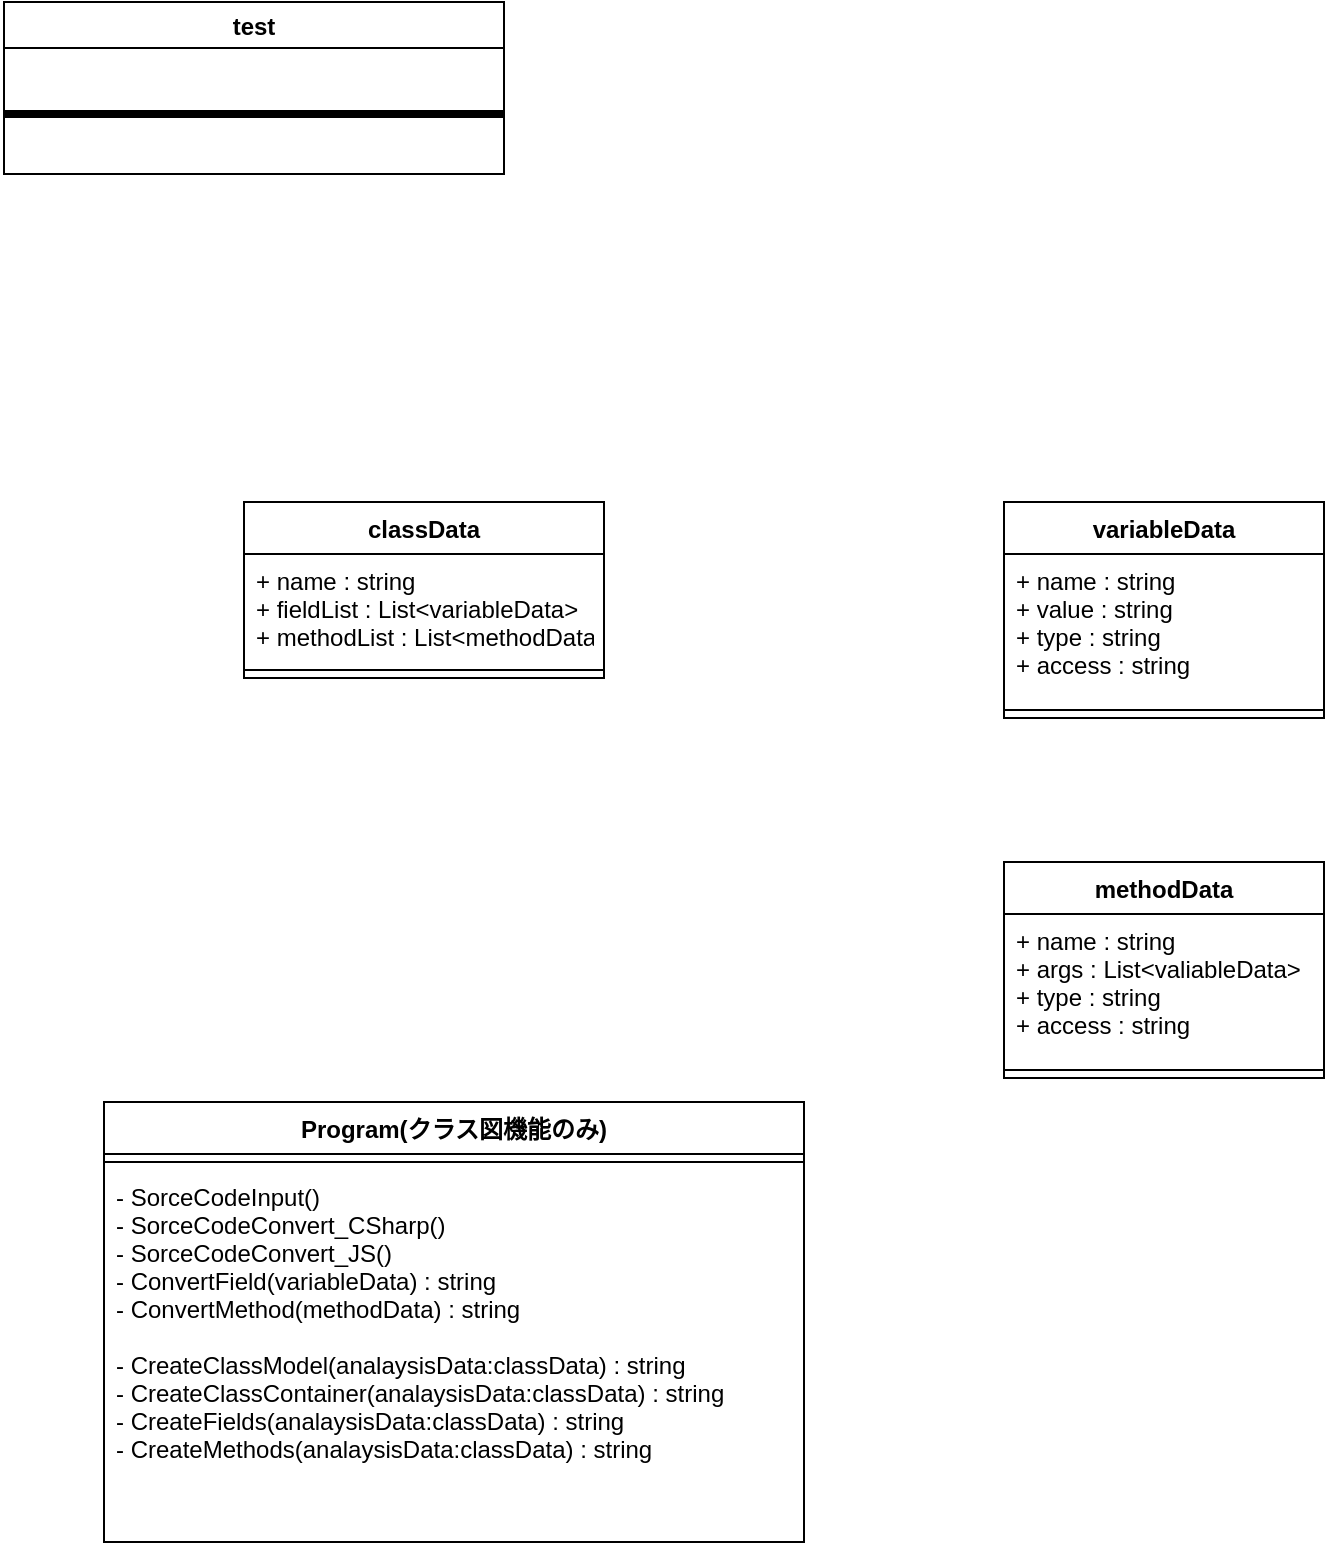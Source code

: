 <mxfile version="17.5.0" type="github">
  <diagram id="E186S8RJVWjqXE9jLzbj" name="Page-1">
    <mxGraphModel dx="1712" dy="471" grid="1" gridSize="10" guides="1" tooltips="1" connect="1" arrows="1" fold="1" page="1" pageScale="1" pageWidth="827" pageHeight="1169" math="0" shadow="0">
      <root>
        <mxCell id="0" />
        <mxCell id="1" parent="0" />
        <mxCell id="2pAYh66l3FC53wXgguz1-1" value="classData" style="swimlane;fontStyle=1;align=center;verticalAlign=top;childLayout=stackLayout;horizontal=1;startSize=26;horizontalStack=0;resizeParent=1;resizeParentMax=0;resizeLast=0;collapsible=1;marginBottom=0;" vertex="1" parent="1">
          <mxGeometry x="120" y="250" width="180" height="88" as="geometry" />
        </mxCell>
        <mxCell id="2pAYh66l3FC53wXgguz1-2" value="+ name : string&#xa;+ fieldList : List&lt;variableData&gt;&#xa;+ methodList : List&lt;methodData&gt;" style="text;strokeColor=none;fillColor=none;align=left;verticalAlign=top;spacingLeft=4;spacingRight=4;overflow=hidden;rotatable=0;points=[[0,0.5],[1,0.5]];portConstraint=eastwest;" vertex="1" parent="2pAYh66l3FC53wXgguz1-1">
          <mxGeometry y="26" width="180" height="54" as="geometry" />
        </mxCell>
        <mxCell id="2pAYh66l3FC53wXgguz1-3" value="" style="line;strokeWidth=1;fillColor=none;align=left;verticalAlign=middle;spacingTop=-1;spacingLeft=3;spacingRight=3;rotatable=0;labelPosition=right;points=[];portConstraint=eastwest;" vertex="1" parent="2pAYh66l3FC53wXgguz1-1">
          <mxGeometry y="80" width="180" height="8" as="geometry" />
        </mxCell>
        <mxCell id="2pAYh66l3FC53wXgguz1-5" value="variableData" style="swimlane;fontStyle=1;align=center;verticalAlign=top;childLayout=stackLayout;horizontal=1;startSize=26;horizontalStack=0;resizeParent=1;resizeParentMax=0;resizeLast=0;collapsible=1;marginBottom=0;" vertex="1" parent="1">
          <mxGeometry x="500" y="250" width="160" height="108" as="geometry" />
        </mxCell>
        <mxCell id="2pAYh66l3FC53wXgguz1-6" value="+ name : string&#xa;+ value : string &#xa;+ type : string&#xa;+ access : string " style="text;strokeColor=none;fillColor=none;align=left;verticalAlign=top;spacingLeft=4;spacingRight=4;overflow=hidden;rotatable=0;points=[[0,0.5],[1,0.5]];portConstraint=eastwest;" vertex="1" parent="2pAYh66l3FC53wXgguz1-5">
          <mxGeometry y="26" width="160" height="74" as="geometry" />
        </mxCell>
        <mxCell id="2pAYh66l3FC53wXgguz1-7" value="" style="line;strokeWidth=1;fillColor=none;align=left;verticalAlign=middle;spacingTop=-1;spacingLeft=3;spacingRight=3;rotatable=0;labelPosition=right;points=[];portConstraint=eastwest;" vertex="1" parent="2pAYh66l3FC53wXgguz1-5">
          <mxGeometry y="100" width="160" height="8" as="geometry" />
        </mxCell>
        <mxCell id="2pAYh66l3FC53wXgguz1-9" value="methodData" style="swimlane;fontStyle=1;align=center;verticalAlign=top;childLayout=stackLayout;horizontal=1;startSize=26;horizontalStack=0;resizeParent=1;resizeParentMax=0;resizeLast=0;collapsible=1;marginBottom=0;" vertex="1" parent="1">
          <mxGeometry x="500" y="430" width="160" height="108" as="geometry" />
        </mxCell>
        <mxCell id="2pAYh66l3FC53wXgguz1-10" value="+ name : string&#xa;+ args : List&lt;valiableData&gt; &#xa;+ type : string&#xa;+ access : string " style="text;strokeColor=none;fillColor=none;align=left;verticalAlign=top;spacingLeft=4;spacingRight=4;overflow=hidden;rotatable=0;points=[[0,0.5],[1,0.5]];portConstraint=eastwest;" vertex="1" parent="2pAYh66l3FC53wXgguz1-9">
          <mxGeometry y="26" width="160" height="74" as="geometry" />
        </mxCell>
        <mxCell id="2pAYh66l3FC53wXgguz1-11" value="" style="line;strokeWidth=1;fillColor=none;align=left;verticalAlign=middle;spacingTop=-1;spacingLeft=3;spacingRight=3;rotatable=0;labelPosition=right;points=[];portConstraint=eastwest;" vertex="1" parent="2pAYh66l3FC53wXgguz1-9">
          <mxGeometry y="100" width="160" height="8" as="geometry" />
        </mxCell>
        <mxCell id="2pAYh66l3FC53wXgguz1-13" value="Program(クラス図機能のみ)" style="swimlane;fontStyle=1;align=center;verticalAlign=top;childLayout=stackLayout;horizontal=1;startSize=26;horizontalStack=0;resizeParent=1;resizeParentMax=0;resizeLast=0;collapsible=1;marginBottom=0;" vertex="1" parent="1">
          <mxGeometry x="50" y="550" width="350" height="220" as="geometry" />
        </mxCell>
        <mxCell id="2pAYh66l3FC53wXgguz1-15" value="" style="line;strokeWidth=1;fillColor=none;align=left;verticalAlign=middle;spacingTop=-1;spacingLeft=3;spacingRight=3;rotatable=0;labelPosition=right;points=[];portConstraint=eastwest;" vertex="1" parent="2pAYh66l3FC53wXgguz1-13">
          <mxGeometry y="26" width="350" height="8" as="geometry" />
        </mxCell>
        <mxCell id="2pAYh66l3FC53wXgguz1-16" value="- SorceCodeInput()&#xa;- SorceCodeConvert_CSharp()&#xa;- SorceCodeConvert_JS()&#xa;- ConvertField(variableData) : string &#xa;- ConvertMethod(methodData) : string&#xa;&#xa;- CreateClassModel(analaysisData:classData) : string&#xa;- CreateClassContainer(analaysisData:classData) : string&#xa;- CreateFields(analaysisData:classData) : string&#xa;- CreateMethods(analaysisData:classData) : string" style="text;strokeColor=none;fillColor=none;align=left;verticalAlign=top;spacingLeft=4;spacingRight=4;overflow=hidden;rotatable=0;points=[[0,0.5],[1,0.5]];portConstraint=eastwest;" vertex="1" parent="2pAYh66l3FC53wXgguz1-13">
          <mxGeometry y="34" width="350" height="186" as="geometry" />
        </mxCell>
        <mxCell id="2pAYh66l3FC53wXgguz1-28" value="test" style="swimlane; fontStyle = 1; align = center; verticalAlign = top; childLayout = stackLayout; horizontal = 1; startSize = 26; horizontalStack = 0; resizeParent = 1; resizeParentMax = 0; resizeLast = 0; collapsible = 1; marginBottom = 0; " vertex="1" parent="1">
          <mxGeometry width="250" height="86" as="geometry" />
        </mxCell>
        <mxCell id="2pAYh66l3FC53wXgguz1-29" value="" style="line; strokeWidth = 2; fillColor = none; align = left; verticalAlign = middle; spacingTop = -1; spacingLeft = 3; spacingRight = 3; rotatable = 0; labelPosition = right; points =[]; portConstraint = eastwest; " vertex="1" parent="2pAYh66l3FC53wXgguz1-28">
          <mxGeometry y="52" width="250" height="8" as="geometry" />
        </mxCell>
      </root>
    </mxGraphModel>
  </diagram>
</mxfile>
